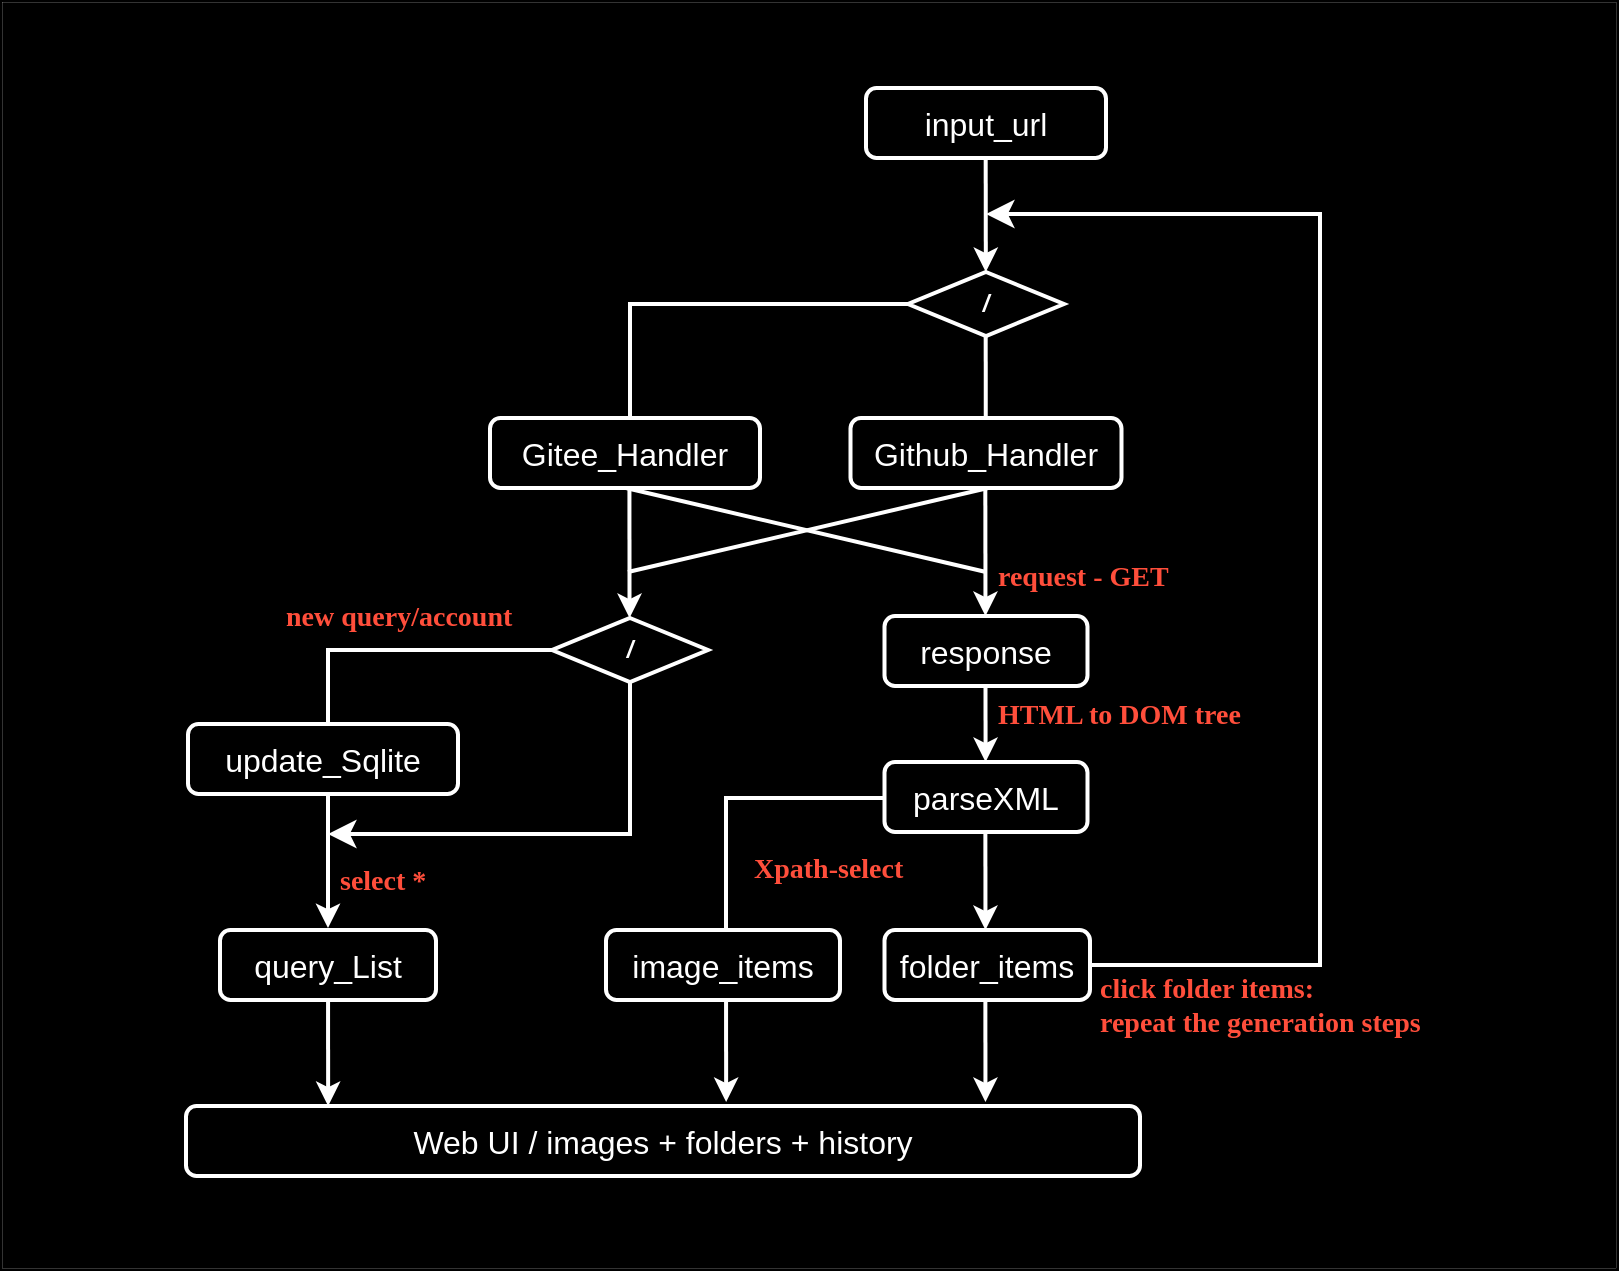 <mxfile version="24.2.5" type="github">
  <diagram name="第 1 页" id="1bJJbRtAwCKBzeEKQyA1">
    <mxGraphModel dx="1651" dy="993" grid="0" gridSize="10" guides="1" tooltips="1" connect="1" arrows="1" fold="1" page="0" pageScale="1" pageWidth="827" pageHeight="1169" background="#000000" math="0" shadow="0">
      <root>
        <mxCell id="0" />
        <mxCell id="1" parent="0" />
        <mxCell id="4L_0zjq6duX2no2JvTrB-33" value="" style="rounded=0;whiteSpace=wrap;html=1;strokeColor=#FFFFFF;strokeWidth=0.1;fillColor=#000000;" vertex="1" parent="1">
          <mxGeometry x="-221" y="125" width="807" height="633" as="geometry" />
        </mxCell>
        <mxCell id="4L_0zjq6duX2no2JvTrB-14" value="&lt;span style=&quot;font-size: 16px;&quot;&gt;Web UI / images + folders + history&lt;/span&gt;" style="rounded=1;whiteSpace=wrap;html=1;fontColor=#FFFFFF;fillColor=#000000;strokeColor=#FFFFFF;strokeWidth=2;" vertex="1" parent="1">
          <mxGeometry x="-129" y="677" width="477" height="35" as="geometry" />
        </mxCell>
        <mxCell id="4L_0zjq6duX2no2JvTrB-17" value="" style="endArrow=classic;html=1;rounded=0;elbow=vertical;strokeWidth=2;strokeColor=#FFFFFF;" edge="1" parent="1">
          <mxGeometry width="50" height="50" relative="1" as="geometry">
            <mxPoint x="270.83" y="187" as="sourcePoint" />
            <mxPoint x="270.91" y="260" as="targetPoint" />
          </mxGeometry>
        </mxCell>
        <mxCell id="4L_0zjq6duX2no2JvTrB-6" value="&lt;span style=&quot;font-size: 16px;&quot;&gt;input_url&lt;/span&gt;" style="rounded=1;whiteSpace=wrap;html=1;fontColor=#FFFFFF;fillColor=#000000;strokeColor=#FFFFFF;strokeWidth=2;" vertex="1" parent="1">
          <mxGeometry x="211" y="168" width="120" height="35" as="geometry" />
        </mxCell>
        <mxCell id="4L_0zjq6duX2no2JvTrB-18" value="" style="endArrow=classic;html=1;rounded=0;elbow=vertical;strokeWidth=2;strokeColor=#FFFFFF;" edge="1" parent="1">
          <mxGeometry width="50" height="50" relative="1" as="geometry">
            <mxPoint x="270.83" y="276" as="sourcePoint" />
            <mxPoint x="270.91" y="349" as="targetPoint" />
          </mxGeometry>
        </mxCell>
        <mxCell id="4L_0zjq6duX2no2JvTrB-20" value="" style="endArrow=classic;html=1;rounded=0;elbow=vertical;strokeWidth=2;strokeColor=#FFFFFF;" edge="1" parent="1">
          <mxGeometry width="50" height="50" relative="1" as="geometry">
            <mxPoint x="270.66" y="359" as="sourcePoint" />
            <mxPoint x="270.74" y="432" as="targetPoint" />
          </mxGeometry>
        </mxCell>
        <mxCell id="4L_0zjq6duX2no2JvTrB-8" value="&lt;span style=&quot;font-size: 16px;&quot;&gt;Github_Handler&lt;/span&gt;" style="rounded=1;whiteSpace=wrap;html=1;fontColor=#FFFFFF;fillColor=#000000;strokeColor=#FFFFFF;strokeWidth=2;" vertex="1" parent="1">
          <mxGeometry x="203.25" y="333" width="135.5" height="35" as="geometry" />
        </mxCell>
        <mxCell id="4L_0zjq6duX2no2JvTrB-21" value="" style="endArrow=classic;html=1;rounded=0;elbow=vertical;strokeWidth=2;strokeColor=#FFFFFF;" edge="1" parent="1">
          <mxGeometry width="50" height="50" relative="1" as="geometry">
            <mxPoint x="270.71" y="432" as="sourcePoint" />
            <mxPoint x="270.79" y="505" as="targetPoint" />
          </mxGeometry>
        </mxCell>
        <mxCell id="4L_0zjq6duX2no2JvTrB-9" value="&lt;span style=&quot;font-size: 16px;&quot;&gt;response&lt;/span&gt;" style="rounded=1;whiteSpace=wrap;html=1;fontColor=#FFFFFF;fillColor=#000000;strokeColor=#FFFFFF;strokeWidth=2;" vertex="1" parent="1">
          <mxGeometry x="220.25" y="432" width="101.5" height="35" as="geometry" />
        </mxCell>
        <mxCell id="4L_0zjq6duX2no2JvTrB-22" value="" style="edgeStyle=segmentEdgeStyle;endArrow=classic;html=1;curved=0;rounded=0;endSize=8;startSize=8;elbow=vertical;strokeWidth=2;strokeColor=#FFFFFF;" edge="1" parent="1">
          <mxGeometry width="50" height="50" relative="1" as="geometry">
            <mxPoint x="265" y="282" as="sourcePoint" />
            <mxPoint x="119" y="347" as="targetPoint" />
            <Array as="points">
              <mxPoint x="265" y="276" />
              <mxPoint x="93" y="276" />
              <mxPoint x="93" y="334" />
              <mxPoint x="119" y="334" />
            </Array>
          </mxGeometry>
        </mxCell>
        <mxCell id="4L_0zjq6duX2no2JvTrB-4" value="&lt;font color=&quot;#ffffff&quot;&gt;&lt;b&gt;&lt;i&gt;/&lt;/i&gt;&lt;/b&gt;&lt;/font&gt;" style="rhombus;whiteSpace=wrap;html=1;strokeWidth=2;strokeColor=#FFFFFF;fillColor=#000000;" vertex="1" parent="1">
          <mxGeometry x="232" y="260" width="78" height="32" as="geometry" />
        </mxCell>
        <mxCell id="4L_0zjq6duX2no2JvTrB-23" value="" style="endArrow=classic;html=1;rounded=0;elbow=vertical;strokeWidth=2;strokeColor=#FFFFFF;" edge="1" parent="1">
          <mxGeometry width="50" height="50" relative="1" as="geometry">
            <mxPoint x="270.66" y="516" as="sourcePoint" />
            <mxPoint x="270.74" y="589" as="targetPoint" />
          </mxGeometry>
        </mxCell>
        <mxCell id="4L_0zjq6duX2no2JvTrB-24" value="" style="endArrow=classic;html=1;rounded=0;elbow=vertical;strokeWidth=2;strokeColor=#FFFFFF;" edge="1" parent="1">
          <mxGeometry width="50" height="50" relative="1" as="geometry">
            <mxPoint x="270.66" y="602" as="sourcePoint" />
            <mxPoint x="270.74" y="675" as="targetPoint" />
          </mxGeometry>
        </mxCell>
        <mxCell id="4L_0zjq6duX2no2JvTrB-25" value="" style="endArrow=classic;html=1;rounded=0;elbow=vertical;strokeWidth=2;strokeColor=#FFFFFF;" edge="1" parent="1">
          <mxGeometry width="50" height="50" relative="1" as="geometry">
            <mxPoint x="141.0" y="602" as="sourcePoint" />
            <mxPoint x="141.08" y="675" as="targetPoint" />
          </mxGeometry>
        </mxCell>
        <mxCell id="4L_0zjq6duX2no2JvTrB-26" value="" style="edgeStyle=segmentEdgeStyle;endArrow=classic;html=1;curved=0;rounded=0;endSize=8;startSize=8;elbow=vertical;strokeWidth=2;strokeColor=#FFFFFF;" edge="1" parent="1">
          <mxGeometry width="50" height="50" relative="1" as="geometry">
            <mxPoint x="271" y="531" as="sourcePoint" />
            <mxPoint x="122" y="607" as="targetPoint" />
            <Array as="points">
              <mxPoint x="268" y="531" />
              <mxPoint x="268" y="523" />
              <mxPoint x="141" y="523" />
              <mxPoint x="141" y="594" />
              <mxPoint x="122" y="594" />
            </Array>
          </mxGeometry>
        </mxCell>
        <mxCell id="4L_0zjq6duX2no2JvTrB-11" value="&lt;span style=&quot;font-size: 16px;&quot;&gt;image_items&lt;/span&gt;" style="rounded=1;whiteSpace=wrap;html=1;fontColor=#FFFFFF;fillColor=#000000;strokeColor=#FFFFFF;strokeWidth=2;" vertex="1" parent="1">
          <mxGeometry x="81" y="589" width="117" height="35" as="geometry" />
        </mxCell>
        <mxCell id="4L_0zjq6duX2no2JvTrB-12" value="&lt;span style=&quot;font-size: 16px;&quot;&gt;parseXML&lt;/span&gt;" style="rounded=1;whiteSpace=wrap;html=1;fontColor=#FFFFFF;fillColor=#000000;strokeColor=#FFFFFF;strokeWidth=2;" vertex="1" parent="1">
          <mxGeometry x="220.25" y="505" width="101.5" height="35" as="geometry" />
        </mxCell>
        <mxCell id="4L_0zjq6duX2no2JvTrB-13" value="&lt;span style=&quot;font-size: 16px;&quot;&gt;folder_items&lt;/span&gt;" style="rounded=1;whiteSpace=wrap;html=1;fontColor=#FFFFFF;fillColor=#000000;strokeColor=#FFFFFF;strokeWidth=2;" vertex="1" parent="1">
          <mxGeometry x="220.25" y="589" width="102.75" height="35" as="geometry" />
        </mxCell>
        <mxCell id="4L_0zjq6duX2no2JvTrB-29" value="&lt;div style=&quot;font-size: 14px;&quot;&gt;&lt;font face=&quot;Comic Sans MS&quot; color=&quot;#ff4e3b&quot;&gt;&lt;b&gt;HTML to DOM tree&lt;/b&gt;&lt;/font&gt;&lt;/div&gt;" style="text;whiteSpace=wrap;html=1;labelBackgroundColor=#000000;fontColor=#FFFFFF;fontFamily=Courier New;fontStyle=0;fontSize=14;align=left;" vertex="1" parent="1">
          <mxGeometry x="275" y="467" width="242" height="41" as="geometry" />
        </mxCell>
        <mxCell id="4L_0zjq6duX2no2JvTrB-30" value="&lt;div style=&quot;font-size: 14px;&quot;&gt;&lt;font face=&quot;Comic Sans MS&quot; color=&quot;#ff4e3b&quot;&gt;&lt;b&gt;request - GET&lt;/b&gt;&lt;/font&gt;&lt;/div&gt;" style="text;whiteSpace=wrap;html=1;labelBackgroundColor=#000000;fontColor=#FFFFFF;fontFamily=Courier New;fontStyle=0;fontSize=14;align=left;" vertex="1" parent="1">
          <mxGeometry x="275" y="398" width="242" height="41" as="geometry" />
        </mxCell>
        <mxCell id="4L_0zjq6duX2no2JvTrB-31" value="&lt;div style=&quot;font-size: 14px;&quot;&gt;&lt;font face=&quot;Comic Sans MS&quot; color=&quot;#ff4e3b&quot;&gt;&lt;b&gt;Xpath-select&lt;/b&gt;&lt;/font&gt;&lt;/div&gt;" style="text;whiteSpace=wrap;html=1;labelBackgroundColor=#000000;fontColor=#FFFFFF;fontFamily=Courier New;fontStyle=0;fontSize=14;align=left;" vertex="1" parent="1">
          <mxGeometry x="153" y="544" width="242" height="41" as="geometry" />
        </mxCell>
        <mxCell id="4L_0zjq6duX2no2JvTrB-36" value="" style="endArrow=classic;html=1;rounded=0;elbow=vertical;strokeWidth=2;strokeColor=#FFFFFF;" edge="1" parent="1">
          <mxGeometry width="50" height="50" relative="1" as="geometry">
            <mxPoint x="-58" y="515" as="sourcePoint" />
            <mxPoint x="-58" y="588.05" as="targetPoint" />
          </mxGeometry>
        </mxCell>
        <mxCell id="4L_0zjq6duX2no2JvTrB-37" value="" style="edgeStyle=segmentEdgeStyle;endArrow=classic;html=1;curved=0;rounded=0;endSize=8;startSize=8;elbow=vertical;strokeWidth=2;strokeColor=#FFFFFF;exitX=0.5;exitY=1;exitDx=0;exitDy=0;" edge="1" parent="1">
          <mxGeometry width="50" height="50" relative="1" as="geometry">
            <mxPoint x="94.0" y="465" as="sourcePoint" />
            <mxPoint x="-58" y="541" as="targetPoint" />
            <Array as="points">
              <mxPoint x="94" y="444" />
              <mxPoint x="93" y="444" />
              <mxPoint x="93" y="541" />
            </Array>
          </mxGeometry>
        </mxCell>
        <mxCell id="4L_0zjq6duX2no2JvTrB-40" value="" style="edgeStyle=segmentEdgeStyle;endArrow=classic;html=1;curved=0;rounded=0;endSize=8;startSize=8;elbow=vertical;strokeWidth=2;strokeColor=#FFFFFF;" edge="1" parent="1" source="4L_0zjq6duX2no2JvTrB-41">
          <mxGeometry width="50" height="50" relative="1" as="geometry">
            <mxPoint x="87" y="435" as="sourcePoint" />
            <mxPoint x="-59" y="500" as="targetPoint" />
            <Array as="points">
              <mxPoint x="-58" y="449" />
              <mxPoint x="-58" y="487" />
              <mxPoint x="-59" y="487" />
            </Array>
          </mxGeometry>
        </mxCell>
        <mxCell id="4L_0zjq6duX2no2JvTrB-41" value="&lt;font color=&quot;#ffffff&quot;&gt;&lt;b&gt;&lt;i&gt;/&lt;/i&gt;&lt;/b&gt;&lt;/font&gt;" style="rhombus;whiteSpace=wrap;html=1;strokeWidth=2;strokeColor=#FFFFFF;fillColor=#000000;" vertex="1" parent="1">
          <mxGeometry x="54" y="433" width="78" height="32" as="geometry" />
        </mxCell>
        <mxCell id="4L_0zjq6duX2no2JvTrB-42" value="&lt;span style=&quot;font-size: 16px;&quot;&gt;update_Sqlite&lt;/span&gt;" style="rounded=1;whiteSpace=wrap;html=1;fontColor=#FFFFFF;fillColor=#000000;strokeColor=#FFFFFF;strokeWidth=2;" vertex="1" parent="1">
          <mxGeometry x="-128" y="486" width="135" height="35" as="geometry" />
        </mxCell>
        <mxCell id="4L_0zjq6duX2no2JvTrB-43" value="&lt;div style=&quot;font-size: 14px;&quot;&gt;&lt;font face=&quot;Comic Sans MS&quot; color=&quot;#ff4e3b&quot;&gt;&lt;b&gt;new query/account&lt;/b&gt;&lt;/font&gt;&lt;/div&gt;" style="text;whiteSpace=wrap;html=1;labelBackgroundColor=#000000;fontColor=#FFFFFF;fontFamily=Courier New;fontStyle=0;fontSize=14;align=left;" vertex="1" parent="1">
          <mxGeometry x="-81" y="418" width="242" height="41" as="geometry" />
        </mxCell>
        <mxCell id="4L_0zjq6duX2no2JvTrB-48" value="" style="endArrow=none;html=1;rounded=0;elbow=vertical;strokeWidth=2;strokeColor=#FFFFFF;endFill=0;" edge="1" parent="1">
          <mxGeometry width="50" height="50" relative="1" as="geometry">
            <mxPoint x="91" y="368" as="sourcePoint" />
            <mxPoint x="271" y="410" as="targetPoint" />
          </mxGeometry>
        </mxCell>
        <mxCell id="4L_0zjq6duX2no2JvTrB-50" value="" style="endArrow=classic;html=1;rounded=0;elbow=vertical;strokeWidth=2;strokeColor=#FFFFFF;" edge="1" parent="1">
          <mxGeometry width="50" height="50" relative="1" as="geometry">
            <mxPoint x="92.7" y="360" as="sourcePoint" />
            <mxPoint x="92.78" y="433" as="targetPoint" />
          </mxGeometry>
        </mxCell>
        <mxCell id="4L_0zjq6duX2no2JvTrB-7" value="&lt;span style=&quot;font-size: 16px;&quot;&gt;Gitee_Handler&lt;/span&gt;" style="rounded=1;whiteSpace=wrap;html=1;fontColor=#FFFFFF;fillColor=#000000;strokeColor=#FFFFFF;strokeWidth=2;" vertex="1" parent="1">
          <mxGeometry x="23" y="333" width="135" height="35" as="geometry" />
        </mxCell>
        <mxCell id="4L_0zjq6duX2no2JvTrB-51" value="" style="endArrow=none;html=1;rounded=0;elbow=vertical;strokeWidth=2;strokeColor=#FFFFFF;endFill=0;" edge="1" parent="1">
          <mxGeometry width="50" height="50" relative="1" as="geometry">
            <mxPoint x="272" y="368" as="sourcePoint" />
            <mxPoint x="92" y="410" as="targetPoint" />
          </mxGeometry>
        </mxCell>
        <mxCell id="4L_0zjq6duX2no2JvTrB-52" value="" style="endArrow=classic;html=1;rounded=0;elbow=vertical;strokeWidth=2;strokeColor=#FFFFFF;" edge="1" parent="1">
          <mxGeometry width="50" height="50" relative="1" as="geometry">
            <mxPoint x="-58.0" y="604" as="sourcePoint" />
            <mxPoint x="-57.92" y="677" as="targetPoint" />
          </mxGeometry>
        </mxCell>
        <mxCell id="4L_0zjq6duX2no2JvTrB-34" value="&lt;span style=&quot;font-size: 16px;&quot;&gt;query_List&lt;/span&gt;" style="rounded=1;whiteSpace=wrap;html=1;fontColor=#FFFFFF;fillColor=#000000;strokeColor=#FFFFFF;strokeWidth=2;" vertex="1" parent="1">
          <mxGeometry x="-112" y="589" width="108" height="35" as="geometry" />
        </mxCell>
        <mxCell id="4L_0zjq6duX2no2JvTrB-54" value="&lt;div style=&quot;font-size: 14px;&quot;&gt;&lt;font face=&quot;Comic Sans MS&quot; color=&quot;#ff4e3b&quot;&gt;&lt;b&gt;select *&lt;/b&gt;&lt;/font&gt;&lt;/div&gt;" style="text;whiteSpace=wrap;html=1;labelBackgroundColor=#000000;fontColor=#FFFFFF;fontFamily=Courier New;fontStyle=0;fontSize=14;align=left;" vertex="1" parent="1">
          <mxGeometry x="-54" y="550" width="94" height="41" as="geometry" />
        </mxCell>
        <mxCell id="4L_0zjq6duX2no2JvTrB-56" value="" style="shape=image;verticalLabelPosition=bottom;labelBackgroundColor=default;verticalAlign=top;aspect=fixed;imageAspect=0;image=https://miro.medium.com/v2/resize:fit:1400/1*f7ztMaMM0etsFHpEfkdiwA.png;" vertex="1" parent="1">
          <mxGeometry x="389" y="139" width="193.87" height="137" as="geometry" />
        </mxCell>
        <mxCell id="4L_0zjq6duX2no2JvTrB-58" value="" style="shape=image;verticalLabelPosition=bottom;labelBackgroundColor=default;verticalAlign=top;aspect=fixed;imageAspect=0;image=https://p92.hu/binaries/content/gallery/p92website/technologies/htmlcssjs-overview.png;" vertex="1" parent="1">
          <mxGeometry x="389" y="627" width="122" height="122" as="geometry" />
        </mxCell>
        <mxCell id="4L_0zjq6duX2no2JvTrB-27" value="&lt;div style=&quot;font-size: 14px;&quot;&gt;&lt;font face=&quot;Comic Sans MS&quot; color=&quot;#ff4e3b&quot;&gt;&lt;span style=&quot;&quot;&gt;&lt;b&gt;click folder items:&lt;/b&gt;&lt;/span&gt;&lt;/font&gt;&lt;/div&gt;&lt;div style=&quot;font-size: 14px;&quot;&gt;&lt;font face=&quot;Comic Sans MS&quot; color=&quot;#ff4e3b&quot;&gt;&lt;span style=&quot;&quot;&gt;&lt;b&gt;repeat the generation steps&lt;/b&gt;&lt;/span&gt;&lt;/font&gt;&lt;/div&gt;" style="text;whiteSpace=wrap;html=1;labelBackgroundColor=#000000;fontColor=#FFFFFF;fontFamily=Courier New;fontStyle=0;fontSize=14;align=left;" vertex="1" parent="1">
          <mxGeometry x="326" y="604" width="242" height="41" as="geometry" />
        </mxCell>
        <mxCell id="4L_0zjq6duX2no2JvTrB-16" value="" style="edgeStyle=elbowEdgeStyle;elbow=horizontal;endArrow=classic;html=1;curved=0;rounded=0;endSize=8;startSize=8;strokeWidth=2;strokeColor=#FFFFFF;exitX=1;exitY=0.5;exitDx=0;exitDy=0;" edge="1" parent="1" source="4L_0zjq6duX2no2JvTrB-13">
          <mxGeometry width="50" height="50" relative="1" as="geometry">
            <mxPoint x="424" y="606" as="sourcePoint" />
            <mxPoint x="271" y="231" as="targetPoint" />
            <Array as="points">
              <mxPoint x="438" y="432" />
            </Array>
          </mxGeometry>
        </mxCell>
        <mxCell id="4L_0zjq6duX2no2JvTrB-62" value="" style="shape=image;verticalLabelPosition=bottom;labelBackgroundColor=default;verticalAlign=top;aspect=fixed;imageAspect=0;image=https://blog.skillfactory.ru/wp-content/uploads/2023/02/sqlite370.svg-5360687.png;" vertex="1" parent="1">
          <mxGeometry x="-197.66" y="350" width="143.66" height="68" as="geometry" />
        </mxCell>
      </root>
    </mxGraphModel>
  </diagram>
</mxfile>
